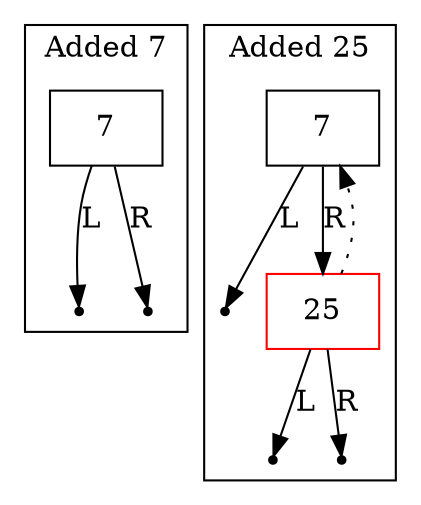 digraph {
subgraph "cluster_Added 7_count_1"{
label ="Added 7";
"cluster_Added 7_count_1_data_7"[shape=record color=black label="{7}"];
"cluster_Added 7_count_1_data_7_leftNull" [label=Null shape=point color=black];
"cluster_Added 7_count_1_data_7_rightNull" [label=Null shape=point color=black];

"cluster_Added 7_count_1_data_7" -> "cluster_Added 7_count_1_data_7_leftNull"[label=L];
"cluster_Added 7_count_1_data_7" -> "cluster_Added 7_count_1_data_7_rightNull"[label=R];

}
subgraph "cluster_Added 25_count_2"{
label ="Added 25";
"cluster_Added 25_count_2_data_7"[shape=record color=black label="{7}"];
"cluster_Added 25_count_2_data_7_leftNull" [label=Null shape=point color=black];
"cluster_Added 25_count_2_data_25"[shape=record color=red label="{25}"];
"cluster_Added 25_count_2_data_25_leftNull" [label=Null shape=point color=black];
"cluster_Added 25_count_2_data_25_rightNull" [label=Null shape=point color=black];

"cluster_Added 25_count_2_data_7" -> "cluster_Added 25_count_2_data_7_leftNull"[label=L];
"cluster_Added 25_count_2_data_7" -> "cluster_Added 25_count_2_data_25"[label=R];
"cluster_Added 25_count_2_data_25" -> "cluster_Added 25_count_2_data_7"[style=dotted];
"cluster_Added 25_count_2_data_25" -> "cluster_Added 25_count_2_data_25_leftNull"[label=L];
"cluster_Added 25_count_2_data_25" -> "cluster_Added 25_count_2_data_25_rightNull"[label=R];

}
label = "";}
